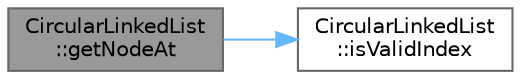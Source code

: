 digraph "CircularLinkedList::getNodeAt"
{
 // INTERACTIVE_SVG=YES
 // LATEX_PDF_SIZE
  bgcolor="transparent";
  edge [fontname=Helvetica,fontsize=10,labelfontname=Helvetica,labelfontsize=10];
  node [fontname=Helvetica,fontsize=10,shape=box,height=0.2,width=0.4];
  rankdir="LR";
  Node1 [id="Node000001",label="CircularLinkedList\l::getNodeAt",height=0.2,width=0.4,color="gray40", fillcolor="grey60", style="filled", fontcolor="black",tooltip=" "];
  Node1 -> Node2 [id="edge1_Node000001_Node000002",color="steelblue1",style="solid",tooltip=" "];
  Node2 [id="Node000002",label="CircularLinkedList\l::isValidIndex",height=0.2,width=0.4,color="grey40", fillcolor="white", style="filled",URL="$class_circular_linked_list.html#a5243656d51b5a02dfa8c2d0146126a46",tooltip=" "];
}
